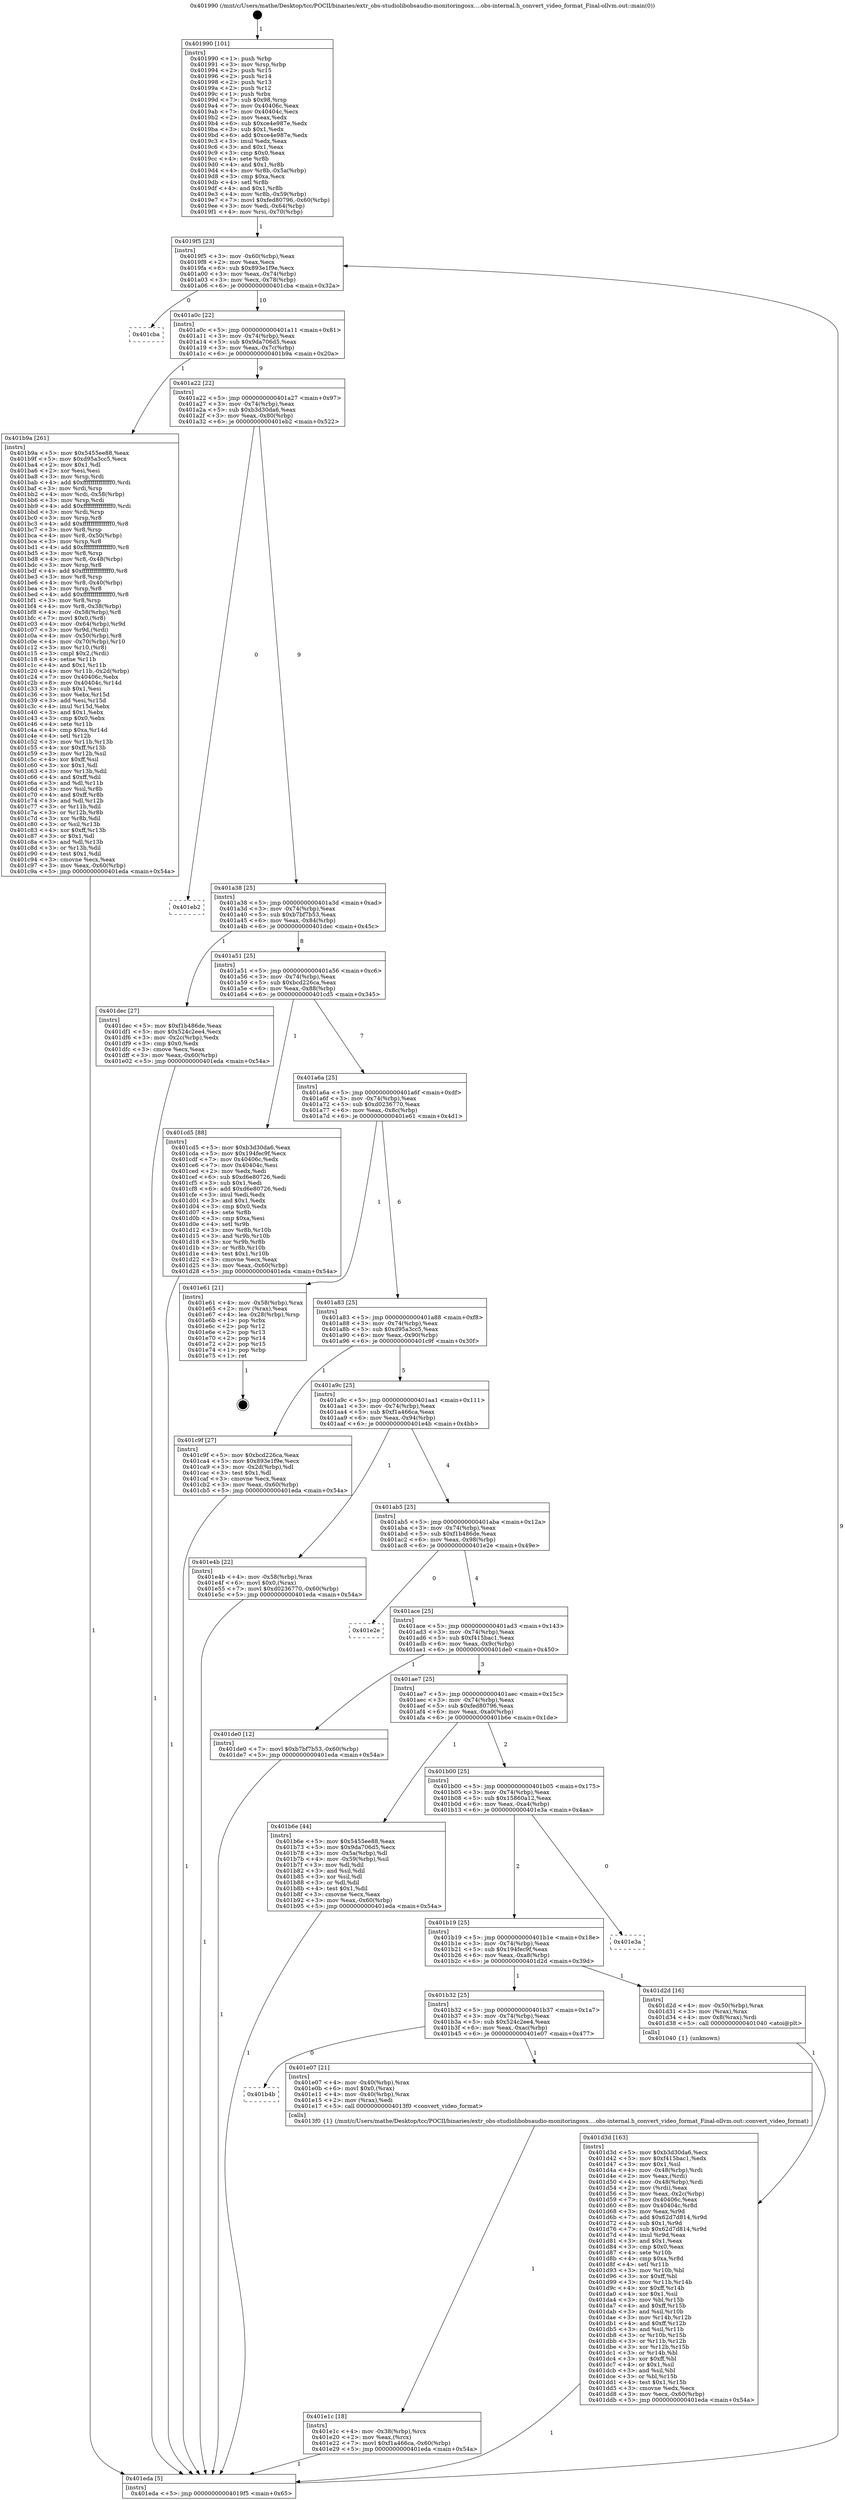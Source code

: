 digraph "0x401990" {
  label = "0x401990 (/mnt/c/Users/mathe/Desktop/tcc/POCII/binaries/extr_obs-studiolibobsaudio-monitoringosx....obs-internal.h_convert_video_format_Final-ollvm.out::main(0))"
  labelloc = "t"
  node[shape=record]

  Entry [label="",width=0.3,height=0.3,shape=circle,fillcolor=black,style=filled]
  "0x4019f5" [label="{
     0x4019f5 [23]\l
     | [instrs]\l
     &nbsp;&nbsp;0x4019f5 \<+3\>: mov -0x60(%rbp),%eax\l
     &nbsp;&nbsp;0x4019f8 \<+2\>: mov %eax,%ecx\l
     &nbsp;&nbsp;0x4019fa \<+6\>: sub $0x893e1f9e,%ecx\l
     &nbsp;&nbsp;0x401a00 \<+3\>: mov %eax,-0x74(%rbp)\l
     &nbsp;&nbsp;0x401a03 \<+3\>: mov %ecx,-0x78(%rbp)\l
     &nbsp;&nbsp;0x401a06 \<+6\>: je 0000000000401cba \<main+0x32a\>\l
  }"]
  "0x401cba" [label="{
     0x401cba\l
  }", style=dashed]
  "0x401a0c" [label="{
     0x401a0c [22]\l
     | [instrs]\l
     &nbsp;&nbsp;0x401a0c \<+5\>: jmp 0000000000401a11 \<main+0x81\>\l
     &nbsp;&nbsp;0x401a11 \<+3\>: mov -0x74(%rbp),%eax\l
     &nbsp;&nbsp;0x401a14 \<+5\>: sub $0x9da706d5,%eax\l
     &nbsp;&nbsp;0x401a19 \<+3\>: mov %eax,-0x7c(%rbp)\l
     &nbsp;&nbsp;0x401a1c \<+6\>: je 0000000000401b9a \<main+0x20a\>\l
  }"]
  Exit [label="",width=0.3,height=0.3,shape=circle,fillcolor=black,style=filled,peripheries=2]
  "0x401b9a" [label="{
     0x401b9a [261]\l
     | [instrs]\l
     &nbsp;&nbsp;0x401b9a \<+5\>: mov $0x5455ee88,%eax\l
     &nbsp;&nbsp;0x401b9f \<+5\>: mov $0xd95a3cc5,%ecx\l
     &nbsp;&nbsp;0x401ba4 \<+2\>: mov $0x1,%dl\l
     &nbsp;&nbsp;0x401ba6 \<+2\>: xor %esi,%esi\l
     &nbsp;&nbsp;0x401ba8 \<+3\>: mov %rsp,%rdi\l
     &nbsp;&nbsp;0x401bab \<+4\>: add $0xfffffffffffffff0,%rdi\l
     &nbsp;&nbsp;0x401baf \<+3\>: mov %rdi,%rsp\l
     &nbsp;&nbsp;0x401bb2 \<+4\>: mov %rdi,-0x58(%rbp)\l
     &nbsp;&nbsp;0x401bb6 \<+3\>: mov %rsp,%rdi\l
     &nbsp;&nbsp;0x401bb9 \<+4\>: add $0xfffffffffffffff0,%rdi\l
     &nbsp;&nbsp;0x401bbd \<+3\>: mov %rdi,%rsp\l
     &nbsp;&nbsp;0x401bc0 \<+3\>: mov %rsp,%r8\l
     &nbsp;&nbsp;0x401bc3 \<+4\>: add $0xfffffffffffffff0,%r8\l
     &nbsp;&nbsp;0x401bc7 \<+3\>: mov %r8,%rsp\l
     &nbsp;&nbsp;0x401bca \<+4\>: mov %r8,-0x50(%rbp)\l
     &nbsp;&nbsp;0x401bce \<+3\>: mov %rsp,%r8\l
     &nbsp;&nbsp;0x401bd1 \<+4\>: add $0xfffffffffffffff0,%r8\l
     &nbsp;&nbsp;0x401bd5 \<+3\>: mov %r8,%rsp\l
     &nbsp;&nbsp;0x401bd8 \<+4\>: mov %r8,-0x48(%rbp)\l
     &nbsp;&nbsp;0x401bdc \<+3\>: mov %rsp,%r8\l
     &nbsp;&nbsp;0x401bdf \<+4\>: add $0xfffffffffffffff0,%r8\l
     &nbsp;&nbsp;0x401be3 \<+3\>: mov %r8,%rsp\l
     &nbsp;&nbsp;0x401be6 \<+4\>: mov %r8,-0x40(%rbp)\l
     &nbsp;&nbsp;0x401bea \<+3\>: mov %rsp,%r8\l
     &nbsp;&nbsp;0x401bed \<+4\>: add $0xfffffffffffffff0,%r8\l
     &nbsp;&nbsp;0x401bf1 \<+3\>: mov %r8,%rsp\l
     &nbsp;&nbsp;0x401bf4 \<+4\>: mov %r8,-0x38(%rbp)\l
     &nbsp;&nbsp;0x401bf8 \<+4\>: mov -0x58(%rbp),%r8\l
     &nbsp;&nbsp;0x401bfc \<+7\>: movl $0x0,(%r8)\l
     &nbsp;&nbsp;0x401c03 \<+4\>: mov -0x64(%rbp),%r9d\l
     &nbsp;&nbsp;0x401c07 \<+3\>: mov %r9d,(%rdi)\l
     &nbsp;&nbsp;0x401c0a \<+4\>: mov -0x50(%rbp),%r8\l
     &nbsp;&nbsp;0x401c0e \<+4\>: mov -0x70(%rbp),%r10\l
     &nbsp;&nbsp;0x401c12 \<+3\>: mov %r10,(%r8)\l
     &nbsp;&nbsp;0x401c15 \<+3\>: cmpl $0x2,(%rdi)\l
     &nbsp;&nbsp;0x401c18 \<+4\>: setne %r11b\l
     &nbsp;&nbsp;0x401c1c \<+4\>: and $0x1,%r11b\l
     &nbsp;&nbsp;0x401c20 \<+4\>: mov %r11b,-0x2d(%rbp)\l
     &nbsp;&nbsp;0x401c24 \<+7\>: mov 0x40406c,%ebx\l
     &nbsp;&nbsp;0x401c2b \<+8\>: mov 0x40404c,%r14d\l
     &nbsp;&nbsp;0x401c33 \<+3\>: sub $0x1,%esi\l
     &nbsp;&nbsp;0x401c36 \<+3\>: mov %ebx,%r15d\l
     &nbsp;&nbsp;0x401c39 \<+3\>: add %esi,%r15d\l
     &nbsp;&nbsp;0x401c3c \<+4\>: imul %r15d,%ebx\l
     &nbsp;&nbsp;0x401c40 \<+3\>: and $0x1,%ebx\l
     &nbsp;&nbsp;0x401c43 \<+3\>: cmp $0x0,%ebx\l
     &nbsp;&nbsp;0x401c46 \<+4\>: sete %r11b\l
     &nbsp;&nbsp;0x401c4a \<+4\>: cmp $0xa,%r14d\l
     &nbsp;&nbsp;0x401c4e \<+4\>: setl %r12b\l
     &nbsp;&nbsp;0x401c52 \<+3\>: mov %r11b,%r13b\l
     &nbsp;&nbsp;0x401c55 \<+4\>: xor $0xff,%r13b\l
     &nbsp;&nbsp;0x401c59 \<+3\>: mov %r12b,%sil\l
     &nbsp;&nbsp;0x401c5c \<+4\>: xor $0xff,%sil\l
     &nbsp;&nbsp;0x401c60 \<+3\>: xor $0x1,%dl\l
     &nbsp;&nbsp;0x401c63 \<+3\>: mov %r13b,%dil\l
     &nbsp;&nbsp;0x401c66 \<+4\>: and $0xff,%dil\l
     &nbsp;&nbsp;0x401c6a \<+3\>: and %dl,%r11b\l
     &nbsp;&nbsp;0x401c6d \<+3\>: mov %sil,%r8b\l
     &nbsp;&nbsp;0x401c70 \<+4\>: and $0xff,%r8b\l
     &nbsp;&nbsp;0x401c74 \<+3\>: and %dl,%r12b\l
     &nbsp;&nbsp;0x401c77 \<+3\>: or %r11b,%dil\l
     &nbsp;&nbsp;0x401c7a \<+3\>: or %r12b,%r8b\l
     &nbsp;&nbsp;0x401c7d \<+3\>: xor %r8b,%dil\l
     &nbsp;&nbsp;0x401c80 \<+3\>: or %sil,%r13b\l
     &nbsp;&nbsp;0x401c83 \<+4\>: xor $0xff,%r13b\l
     &nbsp;&nbsp;0x401c87 \<+3\>: or $0x1,%dl\l
     &nbsp;&nbsp;0x401c8a \<+3\>: and %dl,%r13b\l
     &nbsp;&nbsp;0x401c8d \<+3\>: or %r13b,%dil\l
     &nbsp;&nbsp;0x401c90 \<+4\>: test $0x1,%dil\l
     &nbsp;&nbsp;0x401c94 \<+3\>: cmovne %ecx,%eax\l
     &nbsp;&nbsp;0x401c97 \<+3\>: mov %eax,-0x60(%rbp)\l
     &nbsp;&nbsp;0x401c9a \<+5\>: jmp 0000000000401eda \<main+0x54a\>\l
  }"]
  "0x401a22" [label="{
     0x401a22 [22]\l
     | [instrs]\l
     &nbsp;&nbsp;0x401a22 \<+5\>: jmp 0000000000401a27 \<main+0x97\>\l
     &nbsp;&nbsp;0x401a27 \<+3\>: mov -0x74(%rbp),%eax\l
     &nbsp;&nbsp;0x401a2a \<+5\>: sub $0xb3d30da6,%eax\l
     &nbsp;&nbsp;0x401a2f \<+3\>: mov %eax,-0x80(%rbp)\l
     &nbsp;&nbsp;0x401a32 \<+6\>: je 0000000000401eb2 \<main+0x522\>\l
  }"]
  "0x401e1c" [label="{
     0x401e1c [18]\l
     | [instrs]\l
     &nbsp;&nbsp;0x401e1c \<+4\>: mov -0x38(%rbp),%rcx\l
     &nbsp;&nbsp;0x401e20 \<+2\>: mov %eax,(%rcx)\l
     &nbsp;&nbsp;0x401e22 \<+7\>: movl $0xf1a466ca,-0x60(%rbp)\l
     &nbsp;&nbsp;0x401e29 \<+5\>: jmp 0000000000401eda \<main+0x54a\>\l
  }"]
  "0x401eb2" [label="{
     0x401eb2\l
  }", style=dashed]
  "0x401a38" [label="{
     0x401a38 [25]\l
     | [instrs]\l
     &nbsp;&nbsp;0x401a38 \<+5\>: jmp 0000000000401a3d \<main+0xad\>\l
     &nbsp;&nbsp;0x401a3d \<+3\>: mov -0x74(%rbp),%eax\l
     &nbsp;&nbsp;0x401a40 \<+5\>: sub $0xb7bf7b53,%eax\l
     &nbsp;&nbsp;0x401a45 \<+6\>: mov %eax,-0x84(%rbp)\l
     &nbsp;&nbsp;0x401a4b \<+6\>: je 0000000000401dec \<main+0x45c\>\l
  }"]
  "0x401b4b" [label="{
     0x401b4b\l
  }", style=dashed]
  "0x401dec" [label="{
     0x401dec [27]\l
     | [instrs]\l
     &nbsp;&nbsp;0x401dec \<+5\>: mov $0xf1b486de,%eax\l
     &nbsp;&nbsp;0x401df1 \<+5\>: mov $0x524c2ee4,%ecx\l
     &nbsp;&nbsp;0x401df6 \<+3\>: mov -0x2c(%rbp),%edx\l
     &nbsp;&nbsp;0x401df9 \<+3\>: cmp $0x0,%edx\l
     &nbsp;&nbsp;0x401dfc \<+3\>: cmove %ecx,%eax\l
     &nbsp;&nbsp;0x401dff \<+3\>: mov %eax,-0x60(%rbp)\l
     &nbsp;&nbsp;0x401e02 \<+5\>: jmp 0000000000401eda \<main+0x54a\>\l
  }"]
  "0x401a51" [label="{
     0x401a51 [25]\l
     | [instrs]\l
     &nbsp;&nbsp;0x401a51 \<+5\>: jmp 0000000000401a56 \<main+0xc6\>\l
     &nbsp;&nbsp;0x401a56 \<+3\>: mov -0x74(%rbp),%eax\l
     &nbsp;&nbsp;0x401a59 \<+5\>: sub $0xbcd226ca,%eax\l
     &nbsp;&nbsp;0x401a5e \<+6\>: mov %eax,-0x88(%rbp)\l
     &nbsp;&nbsp;0x401a64 \<+6\>: je 0000000000401cd5 \<main+0x345\>\l
  }"]
  "0x401e07" [label="{
     0x401e07 [21]\l
     | [instrs]\l
     &nbsp;&nbsp;0x401e07 \<+4\>: mov -0x40(%rbp),%rax\l
     &nbsp;&nbsp;0x401e0b \<+6\>: movl $0x0,(%rax)\l
     &nbsp;&nbsp;0x401e11 \<+4\>: mov -0x40(%rbp),%rax\l
     &nbsp;&nbsp;0x401e15 \<+2\>: mov (%rax),%edi\l
     &nbsp;&nbsp;0x401e17 \<+5\>: call 00000000004013f0 \<convert_video_format\>\l
     | [calls]\l
     &nbsp;&nbsp;0x4013f0 \{1\} (/mnt/c/Users/mathe/Desktop/tcc/POCII/binaries/extr_obs-studiolibobsaudio-monitoringosx....obs-internal.h_convert_video_format_Final-ollvm.out::convert_video_format)\l
  }"]
  "0x401cd5" [label="{
     0x401cd5 [88]\l
     | [instrs]\l
     &nbsp;&nbsp;0x401cd5 \<+5\>: mov $0xb3d30da6,%eax\l
     &nbsp;&nbsp;0x401cda \<+5\>: mov $0x194fec9f,%ecx\l
     &nbsp;&nbsp;0x401cdf \<+7\>: mov 0x40406c,%edx\l
     &nbsp;&nbsp;0x401ce6 \<+7\>: mov 0x40404c,%esi\l
     &nbsp;&nbsp;0x401ced \<+2\>: mov %edx,%edi\l
     &nbsp;&nbsp;0x401cef \<+6\>: sub $0xd6e80726,%edi\l
     &nbsp;&nbsp;0x401cf5 \<+3\>: sub $0x1,%edi\l
     &nbsp;&nbsp;0x401cf8 \<+6\>: add $0xd6e80726,%edi\l
     &nbsp;&nbsp;0x401cfe \<+3\>: imul %edi,%edx\l
     &nbsp;&nbsp;0x401d01 \<+3\>: and $0x1,%edx\l
     &nbsp;&nbsp;0x401d04 \<+3\>: cmp $0x0,%edx\l
     &nbsp;&nbsp;0x401d07 \<+4\>: sete %r8b\l
     &nbsp;&nbsp;0x401d0b \<+3\>: cmp $0xa,%esi\l
     &nbsp;&nbsp;0x401d0e \<+4\>: setl %r9b\l
     &nbsp;&nbsp;0x401d12 \<+3\>: mov %r8b,%r10b\l
     &nbsp;&nbsp;0x401d15 \<+3\>: and %r9b,%r10b\l
     &nbsp;&nbsp;0x401d18 \<+3\>: xor %r9b,%r8b\l
     &nbsp;&nbsp;0x401d1b \<+3\>: or %r8b,%r10b\l
     &nbsp;&nbsp;0x401d1e \<+4\>: test $0x1,%r10b\l
     &nbsp;&nbsp;0x401d22 \<+3\>: cmovne %ecx,%eax\l
     &nbsp;&nbsp;0x401d25 \<+3\>: mov %eax,-0x60(%rbp)\l
     &nbsp;&nbsp;0x401d28 \<+5\>: jmp 0000000000401eda \<main+0x54a\>\l
  }"]
  "0x401a6a" [label="{
     0x401a6a [25]\l
     | [instrs]\l
     &nbsp;&nbsp;0x401a6a \<+5\>: jmp 0000000000401a6f \<main+0xdf\>\l
     &nbsp;&nbsp;0x401a6f \<+3\>: mov -0x74(%rbp),%eax\l
     &nbsp;&nbsp;0x401a72 \<+5\>: sub $0xd0236770,%eax\l
     &nbsp;&nbsp;0x401a77 \<+6\>: mov %eax,-0x8c(%rbp)\l
     &nbsp;&nbsp;0x401a7d \<+6\>: je 0000000000401e61 \<main+0x4d1\>\l
  }"]
  "0x401d3d" [label="{
     0x401d3d [163]\l
     | [instrs]\l
     &nbsp;&nbsp;0x401d3d \<+5\>: mov $0xb3d30da6,%ecx\l
     &nbsp;&nbsp;0x401d42 \<+5\>: mov $0xf415bac1,%edx\l
     &nbsp;&nbsp;0x401d47 \<+3\>: mov $0x1,%sil\l
     &nbsp;&nbsp;0x401d4a \<+4\>: mov -0x48(%rbp),%rdi\l
     &nbsp;&nbsp;0x401d4e \<+2\>: mov %eax,(%rdi)\l
     &nbsp;&nbsp;0x401d50 \<+4\>: mov -0x48(%rbp),%rdi\l
     &nbsp;&nbsp;0x401d54 \<+2\>: mov (%rdi),%eax\l
     &nbsp;&nbsp;0x401d56 \<+3\>: mov %eax,-0x2c(%rbp)\l
     &nbsp;&nbsp;0x401d59 \<+7\>: mov 0x40406c,%eax\l
     &nbsp;&nbsp;0x401d60 \<+8\>: mov 0x40404c,%r8d\l
     &nbsp;&nbsp;0x401d68 \<+3\>: mov %eax,%r9d\l
     &nbsp;&nbsp;0x401d6b \<+7\>: add $0x62d7d814,%r9d\l
     &nbsp;&nbsp;0x401d72 \<+4\>: sub $0x1,%r9d\l
     &nbsp;&nbsp;0x401d76 \<+7\>: sub $0x62d7d814,%r9d\l
     &nbsp;&nbsp;0x401d7d \<+4\>: imul %r9d,%eax\l
     &nbsp;&nbsp;0x401d81 \<+3\>: and $0x1,%eax\l
     &nbsp;&nbsp;0x401d84 \<+3\>: cmp $0x0,%eax\l
     &nbsp;&nbsp;0x401d87 \<+4\>: sete %r10b\l
     &nbsp;&nbsp;0x401d8b \<+4\>: cmp $0xa,%r8d\l
     &nbsp;&nbsp;0x401d8f \<+4\>: setl %r11b\l
     &nbsp;&nbsp;0x401d93 \<+3\>: mov %r10b,%bl\l
     &nbsp;&nbsp;0x401d96 \<+3\>: xor $0xff,%bl\l
     &nbsp;&nbsp;0x401d99 \<+3\>: mov %r11b,%r14b\l
     &nbsp;&nbsp;0x401d9c \<+4\>: xor $0xff,%r14b\l
     &nbsp;&nbsp;0x401da0 \<+4\>: xor $0x1,%sil\l
     &nbsp;&nbsp;0x401da4 \<+3\>: mov %bl,%r15b\l
     &nbsp;&nbsp;0x401da7 \<+4\>: and $0xff,%r15b\l
     &nbsp;&nbsp;0x401dab \<+3\>: and %sil,%r10b\l
     &nbsp;&nbsp;0x401dae \<+3\>: mov %r14b,%r12b\l
     &nbsp;&nbsp;0x401db1 \<+4\>: and $0xff,%r12b\l
     &nbsp;&nbsp;0x401db5 \<+3\>: and %sil,%r11b\l
     &nbsp;&nbsp;0x401db8 \<+3\>: or %r10b,%r15b\l
     &nbsp;&nbsp;0x401dbb \<+3\>: or %r11b,%r12b\l
     &nbsp;&nbsp;0x401dbe \<+3\>: xor %r12b,%r15b\l
     &nbsp;&nbsp;0x401dc1 \<+3\>: or %r14b,%bl\l
     &nbsp;&nbsp;0x401dc4 \<+3\>: xor $0xff,%bl\l
     &nbsp;&nbsp;0x401dc7 \<+4\>: or $0x1,%sil\l
     &nbsp;&nbsp;0x401dcb \<+3\>: and %sil,%bl\l
     &nbsp;&nbsp;0x401dce \<+3\>: or %bl,%r15b\l
     &nbsp;&nbsp;0x401dd1 \<+4\>: test $0x1,%r15b\l
     &nbsp;&nbsp;0x401dd5 \<+3\>: cmovne %edx,%ecx\l
     &nbsp;&nbsp;0x401dd8 \<+3\>: mov %ecx,-0x60(%rbp)\l
     &nbsp;&nbsp;0x401ddb \<+5\>: jmp 0000000000401eda \<main+0x54a\>\l
  }"]
  "0x401e61" [label="{
     0x401e61 [21]\l
     | [instrs]\l
     &nbsp;&nbsp;0x401e61 \<+4\>: mov -0x58(%rbp),%rax\l
     &nbsp;&nbsp;0x401e65 \<+2\>: mov (%rax),%eax\l
     &nbsp;&nbsp;0x401e67 \<+4\>: lea -0x28(%rbp),%rsp\l
     &nbsp;&nbsp;0x401e6b \<+1\>: pop %rbx\l
     &nbsp;&nbsp;0x401e6c \<+2\>: pop %r12\l
     &nbsp;&nbsp;0x401e6e \<+2\>: pop %r13\l
     &nbsp;&nbsp;0x401e70 \<+2\>: pop %r14\l
     &nbsp;&nbsp;0x401e72 \<+2\>: pop %r15\l
     &nbsp;&nbsp;0x401e74 \<+1\>: pop %rbp\l
     &nbsp;&nbsp;0x401e75 \<+1\>: ret\l
  }"]
  "0x401a83" [label="{
     0x401a83 [25]\l
     | [instrs]\l
     &nbsp;&nbsp;0x401a83 \<+5\>: jmp 0000000000401a88 \<main+0xf8\>\l
     &nbsp;&nbsp;0x401a88 \<+3\>: mov -0x74(%rbp),%eax\l
     &nbsp;&nbsp;0x401a8b \<+5\>: sub $0xd95a3cc5,%eax\l
     &nbsp;&nbsp;0x401a90 \<+6\>: mov %eax,-0x90(%rbp)\l
     &nbsp;&nbsp;0x401a96 \<+6\>: je 0000000000401c9f \<main+0x30f\>\l
  }"]
  "0x401b32" [label="{
     0x401b32 [25]\l
     | [instrs]\l
     &nbsp;&nbsp;0x401b32 \<+5\>: jmp 0000000000401b37 \<main+0x1a7\>\l
     &nbsp;&nbsp;0x401b37 \<+3\>: mov -0x74(%rbp),%eax\l
     &nbsp;&nbsp;0x401b3a \<+5\>: sub $0x524c2ee4,%eax\l
     &nbsp;&nbsp;0x401b3f \<+6\>: mov %eax,-0xac(%rbp)\l
     &nbsp;&nbsp;0x401b45 \<+6\>: je 0000000000401e07 \<main+0x477\>\l
  }"]
  "0x401c9f" [label="{
     0x401c9f [27]\l
     | [instrs]\l
     &nbsp;&nbsp;0x401c9f \<+5\>: mov $0xbcd226ca,%eax\l
     &nbsp;&nbsp;0x401ca4 \<+5\>: mov $0x893e1f9e,%ecx\l
     &nbsp;&nbsp;0x401ca9 \<+3\>: mov -0x2d(%rbp),%dl\l
     &nbsp;&nbsp;0x401cac \<+3\>: test $0x1,%dl\l
     &nbsp;&nbsp;0x401caf \<+3\>: cmovne %ecx,%eax\l
     &nbsp;&nbsp;0x401cb2 \<+3\>: mov %eax,-0x60(%rbp)\l
     &nbsp;&nbsp;0x401cb5 \<+5\>: jmp 0000000000401eda \<main+0x54a\>\l
  }"]
  "0x401a9c" [label="{
     0x401a9c [25]\l
     | [instrs]\l
     &nbsp;&nbsp;0x401a9c \<+5\>: jmp 0000000000401aa1 \<main+0x111\>\l
     &nbsp;&nbsp;0x401aa1 \<+3\>: mov -0x74(%rbp),%eax\l
     &nbsp;&nbsp;0x401aa4 \<+5\>: sub $0xf1a466ca,%eax\l
     &nbsp;&nbsp;0x401aa9 \<+6\>: mov %eax,-0x94(%rbp)\l
     &nbsp;&nbsp;0x401aaf \<+6\>: je 0000000000401e4b \<main+0x4bb\>\l
  }"]
  "0x401d2d" [label="{
     0x401d2d [16]\l
     | [instrs]\l
     &nbsp;&nbsp;0x401d2d \<+4\>: mov -0x50(%rbp),%rax\l
     &nbsp;&nbsp;0x401d31 \<+3\>: mov (%rax),%rax\l
     &nbsp;&nbsp;0x401d34 \<+4\>: mov 0x8(%rax),%rdi\l
     &nbsp;&nbsp;0x401d38 \<+5\>: call 0000000000401040 \<atoi@plt\>\l
     | [calls]\l
     &nbsp;&nbsp;0x401040 \{1\} (unknown)\l
  }"]
  "0x401e4b" [label="{
     0x401e4b [22]\l
     | [instrs]\l
     &nbsp;&nbsp;0x401e4b \<+4\>: mov -0x58(%rbp),%rax\l
     &nbsp;&nbsp;0x401e4f \<+6\>: movl $0x0,(%rax)\l
     &nbsp;&nbsp;0x401e55 \<+7\>: movl $0xd0236770,-0x60(%rbp)\l
     &nbsp;&nbsp;0x401e5c \<+5\>: jmp 0000000000401eda \<main+0x54a\>\l
  }"]
  "0x401ab5" [label="{
     0x401ab5 [25]\l
     | [instrs]\l
     &nbsp;&nbsp;0x401ab5 \<+5\>: jmp 0000000000401aba \<main+0x12a\>\l
     &nbsp;&nbsp;0x401aba \<+3\>: mov -0x74(%rbp),%eax\l
     &nbsp;&nbsp;0x401abd \<+5\>: sub $0xf1b486de,%eax\l
     &nbsp;&nbsp;0x401ac2 \<+6\>: mov %eax,-0x98(%rbp)\l
     &nbsp;&nbsp;0x401ac8 \<+6\>: je 0000000000401e2e \<main+0x49e\>\l
  }"]
  "0x401b19" [label="{
     0x401b19 [25]\l
     | [instrs]\l
     &nbsp;&nbsp;0x401b19 \<+5\>: jmp 0000000000401b1e \<main+0x18e\>\l
     &nbsp;&nbsp;0x401b1e \<+3\>: mov -0x74(%rbp),%eax\l
     &nbsp;&nbsp;0x401b21 \<+5\>: sub $0x194fec9f,%eax\l
     &nbsp;&nbsp;0x401b26 \<+6\>: mov %eax,-0xa8(%rbp)\l
     &nbsp;&nbsp;0x401b2c \<+6\>: je 0000000000401d2d \<main+0x39d\>\l
  }"]
  "0x401e2e" [label="{
     0x401e2e\l
  }", style=dashed]
  "0x401ace" [label="{
     0x401ace [25]\l
     | [instrs]\l
     &nbsp;&nbsp;0x401ace \<+5\>: jmp 0000000000401ad3 \<main+0x143\>\l
     &nbsp;&nbsp;0x401ad3 \<+3\>: mov -0x74(%rbp),%eax\l
     &nbsp;&nbsp;0x401ad6 \<+5\>: sub $0xf415bac1,%eax\l
     &nbsp;&nbsp;0x401adb \<+6\>: mov %eax,-0x9c(%rbp)\l
     &nbsp;&nbsp;0x401ae1 \<+6\>: je 0000000000401de0 \<main+0x450\>\l
  }"]
  "0x401e3a" [label="{
     0x401e3a\l
  }", style=dashed]
  "0x401de0" [label="{
     0x401de0 [12]\l
     | [instrs]\l
     &nbsp;&nbsp;0x401de0 \<+7\>: movl $0xb7bf7b53,-0x60(%rbp)\l
     &nbsp;&nbsp;0x401de7 \<+5\>: jmp 0000000000401eda \<main+0x54a\>\l
  }"]
  "0x401ae7" [label="{
     0x401ae7 [25]\l
     | [instrs]\l
     &nbsp;&nbsp;0x401ae7 \<+5\>: jmp 0000000000401aec \<main+0x15c\>\l
     &nbsp;&nbsp;0x401aec \<+3\>: mov -0x74(%rbp),%eax\l
     &nbsp;&nbsp;0x401aef \<+5\>: sub $0xfed80796,%eax\l
     &nbsp;&nbsp;0x401af4 \<+6\>: mov %eax,-0xa0(%rbp)\l
     &nbsp;&nbsp;0x401afa \<+6\>: je 0000000000401b6e \<main+0x1de\>\l
  }"]
  "0x401990" [label="{
     0x401990 [101]\l
     | [instrs]\l
     &nbsp;&nbsp;0x401990 \<+1\>: push %rbp\l
     &nbsp;&nbsp;0x401991 \<+3\>: mov %rsp,%rbp\l
     &nbsp;&nbsp;0x401994 \<+2\>: push %r15\l
     &nbsp;&nbsp;0x401996 \<+2\>: push %r14\l
     &nbsp;&nbsp;0x401998 \<+2\>: push %r13\l
     &nbsp;&nbsp;0x40199a \<+2\>: push %r12\l
     &nbsp;&nbsp;0x40199c \<+1\>: push %rbx\l
     &nbsp;&nbsp;0x40199d \<+7\>: sub $0x98,%rsp\l
     &nbsp;&nbsp;0x4019a4 \<+7\>: mov 0x40406c,%eax\l
     &nbsp;&nbsp;0x4019ab \<+7\>: mov 0x40404c,%ecx\l
     &nbsp;&nbsp;0x4019b2 \<+2\>: mov %eax,%edx\l
     &nbsp;&nbsp;0x4019b4 \<+6\>: sub $0xce4e987e,%edx\l
     &nbsp;&nbsp;0x4019ba \<+3\>: sub $0x1,%edx\l
     &nbsp;&nbsp;0x4019bd \<+6\>: add $0xce4e987e,%edx\l
     &nbsp;&nbsp;0x4019c3 \<+3\>: imul %edx,%eax\l
     &nbsp;&nbsp;0x4019c6 \<+3\>: and $0x1,%eax\l
     &nbsp;&nbsp;0x4019c9 \<+3\>: cmp $0x0,%eax\l
     &nbsp;&nbsp;0x4019cc \<+4\>: sete %r8b\l
     &nbsp;&nbsp;0x4019d0 \<+4\>: and $0x1,%r8b\l
     &nbsp;&nbsp;0x4019d4 \<+4\>: mov %r8b,-0x5a(%rbp)\l
     &nbsp;&nbsp;0x4019d8 \<+3\>: cmp $0xa,%ecx\l
     &nbsp;&nbsp;0x4019db \<+4\>: setl %r8b\l
     &nbsp;&nbsp;0x4019df \<+4\>: and $0x1,%r8b\l
     &nbsp;&nbsp;0x4019e3 \<+4\>: mov %r8b,-0x59(%rbp)\l
     &nbsp;&nbsp;0x4019e7 \<+7\>: movl $0xfed80796,-0x60(%rbp)\l
     &nbsp;&nbsp;0x4019ee \<+3\>: mov %edi,-0x64(%rbp)\l
     &nbsp;&nbsp;0x4019f1 \<+4\>: mov %rsi,-0x70(%rbp)\l
  }"]
  "0x401b6e" [label="{
     0x401b6e [44]\l
     | [instrs]\l
     &nbsp;&nbsp;0x401b6e \<+5\>: mov $0x5455ee88,%eax\l
     &nbsp;&nbsp;0x401b73 \<+5\>: mov $0x9da706d5,%ecx\l
     &nbsp;&nbsp;0x401b78 \<+3\>: mov -0x5a(%rbp),%dl\l
     &nbsp;&nbsp;0x401b7b \<+4\>: mov -0x59(%rbp),%sil\l
     &nbsp;&nbsp;0x401b7f \<+3\>: mov %dl,%dil\l
     &nbsp;&nbsp;0x401b82 \<+3\>: and %sil,%dil\l
     &nbsp;&nbsp;0x401b85 \<+3\>: xor %sil,%dl\l
     &nbsp;&nbsp;0x401b88 \<+3\>: or %dl,%dil\l
     &nbsp;&nbsp;0x401b8b \<+4\>: test $0x1,%dil\l
     &nbsp;&nbsp;0x401b8f \<+3\>: cmovne %ecx,%eax\l
     &nbsp;&nbsp;0x401b92 \<+3\>: mov %eax,-0x60(%rbp)\l
     &nbsp;&nbsp;0x401b95 \<+5\>: jmp 0000000000401eda \<main+0x54a\>\l
  }"]
  "0x401b00" [label="{
     0x401b00 [25]\l
     | [instrs]\l
     &nbsp;&nbsp;0x401b00 \<+5\>: jmp 0000000000401b05 \<main+0x175\>\l
     &nbsp;&nbsp;0x401b05 \<+3\>: mov -0x74(%rbp),%eax\l
     &nbsp;&nbsp;0x401b08 \<+5\>: sub $0x15860a12,%eax\l
     &nbsp;&nbsp;0x401b0d \<+6\>: mov %eax,-0xa4(%rbp)\l
     &nbsp;&nbsp;0x401b13 \<+6\>: je 0000000000401e3a \<main+0x4aa\>\l
  }"]
  "0x401eda" [label="{
     0x401eda [5]\l
     | [instrs]\l
     &nbsp;&nbsp;0x401eda \<+5\>: jmp 00000000004019f5 \<main+0x65\>\l
  }"]
  Entry -> "0x401990" [label=" 1"]
  "0x4019f5" -> "0x401cba" [label=" 0"]
  "0x4019f5" -> "0x401a0c" [label=" 10"]
  "0x401e61" -> Exit [label=" 1"]
  "0x401a0c" -> "0x401b9a" [label=" 1"]
  "0x401a0c" -> "0x401a22" [label=" 9"]
  "0x401e4b" -> "0x401eda" [label=" 1"]
  "0x401a22" -> "0x401eb2" [label=" 0"]
  "0x401a22" -> "0x401a38" [label=" 9"]
  "0x401e1c" -> "0x401eda" [label=" 1"]
  "0x401a38" -> "0x401dec" [label=" 1"]
  "0x401a38" -> "0x401a51" [label=" 8"]
  "0x401e07" -> "0x401e1c" [label=" 1"]
  "0x401a51" -> "0x401cd5" [label=" 1"]
  "0x401a51" -> "0x401a6a" [label=" 7"]
  "0x401b32" -> "0x401b4b" [label=" 0"]
  "0x401a6a" -> "0x401e61" [label=" 1"]
  "0x401a6a" -> "0x401a83" [label=" 6"]
  "0x401b32" -> "0x401e07" [label=" 1"]
  "0x401a83" -> "0x401c9f" [label=" 1"]
  "0x401a83" -> "0x401a9c" [label=" 5"]
  "0x401dec" -> "0x401eda" [label=" 1"]
  "0x401a9c" -> "0x401e4b" [label=" 1"]
  "0x401a9c" -> "0x401ab5" [label=" 4"]
  "0x401de0" -> "0x401eda" [label=" 1"]
  "0x401ab5" -> "0x401e2e" [label=" 0"]
  "0x401ab5" -> "0x401ace" [label=" 4"]
  "0x401d2d" -> "0x401d3d" [label=" 1"]
  "0x401ace" -> "0x401de0" [label=" 1"]
  "0x401ace" -> "0x401ae7" [label=" 3"]
  "0x401b19" -> "0x401b32" [label=" 1"]
  "0x401ae7" -> "0x401b6e" [label=" 1"]
  "0x401ae7" -> "0x401b00" [label=" 2"]
  "0x401b6e" -> "0x401eda" [label=" 1"]
  "0x401990" -> "0x4019f5" [label=" 1"]
  "0x401eda" -> "0x4019f5" [label=" 9"]
  "0x401d3d" -> "0x401eda" [label=" 1"]
  "0x401b9a" -> "0x401eda" [label=" 1"]
  "0x401c9f" -> "0x401eda" [label=" 1"]
  "0x401cd5" -> "0x401eda" [label=" 1"]
  "0x401b19" -> "0x401d2d" [label=" 1"]
  "0x401b00" -> "0x401e3a" [label=" 0"]
  "0x401b00" -> "0x401b19" [label=" 2"]
}
